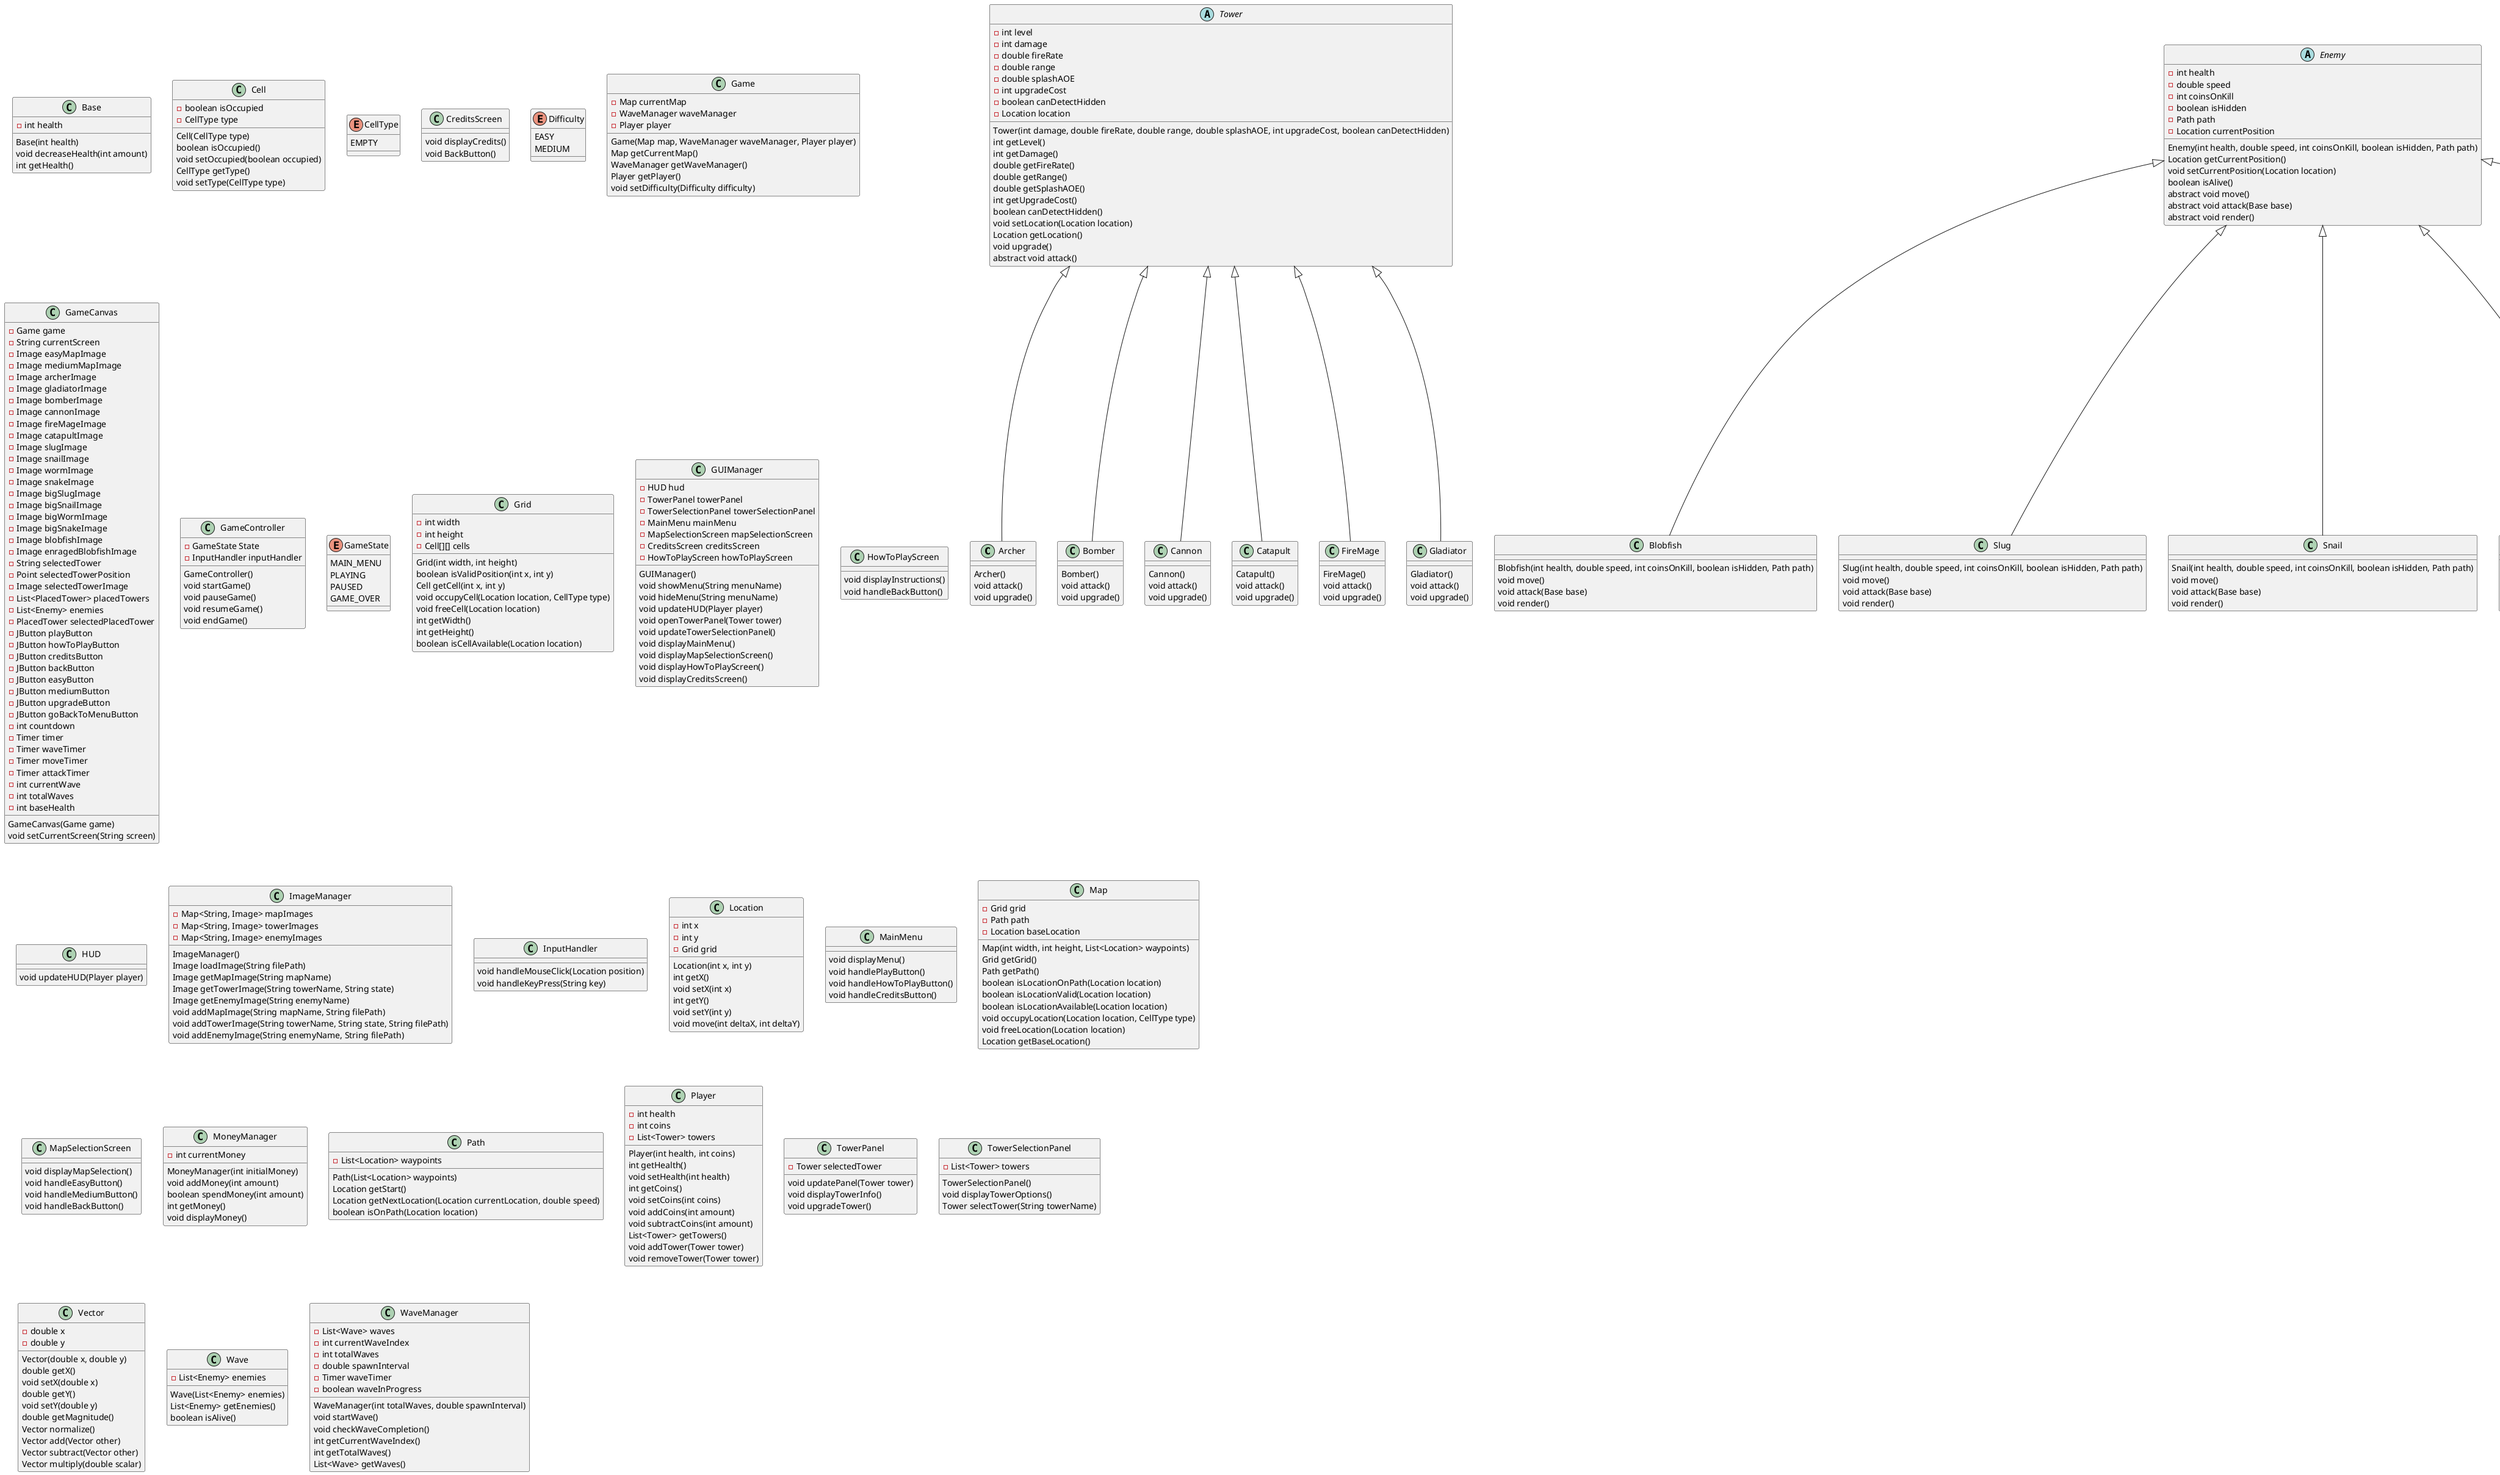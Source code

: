 @startuml
class Archer extends Tower {
    Archer()
    void attack()
    void upgrade()
}

class Base {
    - int health
    Base(int health)
    void decreaseHealth(int amount)
    int getHealth()
}

class Blobfish extends Enemy {
    Blobfish(int health, double speed, int coinsOnKill, boolean isHidden, Path path)
    void move()
    void attack(Base base)
    void render()
}

class Bomber extends Tower {
    Bomber()
    void attack()
    void upgrade()
}

class Cannon extends Tower {
    Cannon()
    void attack()
    void upgrade()
}

class Catapult extends Tower {
    Catapult()
    void attack()
    void upgrade()
}

class Cell {
    - boolean isOccupied
    - CellType type
    Cell(CellType type)
    boolean isOccupied()
    void setOccupied(boolean occupied)
    CellType getType()
    void setType(CellType type)
}

enum CellType {
    EMPTY
}

class CreditsScreen {
    void displayCredits()
    void BackButton()
}

enum Difficulty {
    EASY
    MEDIUM
}

abstract class Enemy {
    - int health
    - double speed
    - int coinsOnKill
    - boolean isHidden
    - Path path
    - Location currentPosition
    Enemy(int health, double speed, int coinsOnKill, boolean isHidden, Path path)
    Location getCurrentPosition()
    void setCurrentPosition(Location location)
    boolean isAlive()
    abstract void move()
    abstract void attack(Base base)
    abstract void render()
}

class FireMage extends Tower {
    FireMage()
    void attack()
    void upgrade()
}

class Game {
    - Map currentMap
    - WaveManager waveManager
    - Player player
    Game(Map map, WaveManager waveManager, Player player)
    Map getCurrentMap()
    WaveManager getWaveManager()
    Player getPlayer()
    void setDifficulty(Difficulty difficulty)
}

class GameCanvas {
    - Game game
    - String currentScreen
    - Image easyMapImage
    - Image mediumMapImage
    - Image archerImage
    - Image gladiatorImage
    - Image bomberImage
    - Image cannonImage
    - Image fireMageImage
    - Image catapultImage
    - Image slugImage
    - Image snailImage
    - Image wormImage
    - Image snakeImage
    - Image bigSlugImage
    - Image bigSnailImage
    - Image bigWormImage
    - Image bigSnakeImage
    - Image blobfishImage
    - Image enragedBlobfishImage
    - String selectedTower
    - Point selectedTowerPosition
    - Image selectedTowerImage
    - List<PlacedTower> placedTowers
    - List<Enemy> enemies
    - PlacedTower selectedPlacedTower
    - JButton playButton
    - JButton howToPlayButton
    - JButton creditsButton
    - JButton backButton
    - JButton easyButton
    - JButton mediumButton
    - JButton upgradeButton
    - JButton goBackToMenuButton
    - int countdown
    - Timer timer
    - Timer waveTimer
    - Timer moveTimer
    - Timer attackTimer
    - int currentWave
    - int totalWaves
    - int baseHealth
    GameCanvas(Game game)
    void setCurrentScreen(String screen)
}

class GameController {
    - GameState State
    - InputHandler inputHandler
    GameController()
    void startGame()
    void pauseGame()
    void resumeGame()
    void endGame()
}

enum GameState {
    MAIN_MENU
    PLAYING
    PAUSED
    GAME_OVER
}

class Gladiator extends Tower {
    Gladiator()
    void attack()
    void upgrade()
}

class Grid {
    - int width
    - int height
    - Cell[][] cells
    Grid(int width, int height)
    boolean isValidPosition(int x, int y)
    Cell getCell(int x, int y)
    void occupyCell(Location location, CellType type)
    void freeCell(Location location)
    int getWidth()
    int getHeight()
    boolean isCellAvailable(Location location)
}

class GUIManager {
    - HUD hud
    - TowerPanel towerPanel
    - TowerSelectionPanel towerSelectionPanel
    - MainMenu mainMenu
    - MapSelectionScreen mapSelectionScreen
    - CreditsScreen creditsScreen
    - HowToPlayScreen howToPlayScreen
    GUIManager()
    void showMenu(String menuName)
    void hideMenu(String menuName)
    void updateHUD(Player player)
    void openTowerPanel(Tower tower)
    void updateTowerSelectionPanel()
    void displayMainMenu()
    void displayMapSelectionScreen()
    void displayHowToPlayScreen()
    void displayCreditsScreen()
}

class HowToPlayScreen {
    void displayInstructions()
    void handleBackButton()
}

class HUD {
    void updateHUD(Player player)
}

class ImageManager {
    - Map<String, Image> mapImages
    - Map<String, Image> towerImages
    - Map<String, Image> enemyImages
    ImageManager()
    Image loadImage(String filePath)
    Image getMapImage(String mapName)
    Image getTowerImage(String towerName, String state)
    Image getEnemyImage(String enemyName)
    void addMapImage(String mapName, String filePath)
    void addTowerImage(String towerName, String state, String filePath)
    void addEnemyImage(String enemyName, String filePath)
}

class InputHandler {
    void handleMouseClick(Location position)
    void handleKeyPress(String key)
}

class Location {
    - int x
    - int y
    - Grid grid
    Location(int x, int y)
    int getX()
    void setX(int x)
    int getY()
    void setY(int y)
    void move(int deltaX, int deltaY)
}

class MainMenu {
    void displayMenu()
    void handlePlayButton()
    void handleHowToPlayButton()
    void handleCreditsButton()
}

class Map {
    - Grid grid
    - Path path
    - Location baseLocation
    Map(int width, int height, List<Location> waypoints)
    Grid getGrid()
    Path getPath()
    boolean isLocationOnPath(Location location)
    boolean isLocationValid(Location location)
    boolean isLocationAvailable(Location location)
    void occupyLocation(Location location, CellType type)
    void freeLocation(Location location)
    Location getBaseLocation()
}

class MapSelectionScreen {
    void displayMapSelection()
    void handleEasyButton()
    void handleMediumButton()
    void handleBackButton()
}

class MoneyManager {
    - int currentMoney
    MoneyManager(int initialMoney)
    void addMoney(int amount)
    boolean spendMoney(int amount)
    int getMoney()
    void displayMoney()
}

class Path {
    - List<Location> waypoints
    Path(List<Location> waypoints)
    Location getStart()
    Location getNextLocation(Location currentLocation, double speed)
    boolean isOnPath(Location location)
}

class Player {
    - int health
    - int coins
    - List<Tower> towers
    Player(int health, int coins)
    int getHealth()
    void setHealth(int health)
    int getCoins()
    void setCoins(int coins)
    void addCoins(int amount)
    void subtractCoins(int amount)
    List<Tower> getTowers()
    void addTower(Tower tower)
    void removeTower(Tower tower)
}

class Slug extends Enemy {
    Slug(int health, double speed, int coinsOnKill, boolean isHidden, Path path)
    void move()
    void attack(Base base)
    void render()
}

class Snail extends Enemy {
    Snail(int health, double speed, int coinsOnKill, boolean isHidden, Path path)
    void move()
    void attack(Base base)
    void render()
}

class Snake extends Enemy {
    Snake(int health, double speed, int coinsOnKill, boolean isHidden, Path path)
    void move()
    void attack(Base base)
    void render()
}

abstract class Tower {
    - int level
    - int damage
    - double fireRate
    - double range
    - double splashAOE
    - int upgradeCost
    - boolean canDetectHidden
    - Location location
    Tower(int damage, double fireRate, double range, double splashAOE, int upgradeCost, boolean canDetectHidden)
    int getLevel()
    int getDamage()
    double getFireRate()
    double getRange()
    double getSplashAOE()
    int getUpgradeCost()
    boolean canDetectHidden()
    void setLocation(Location location)
    Location getLocation()
    void upgrade()
    abstract void attack()
}

class TowerPanel {
    - Tower selectedTower
    void updatePanel(Tower tower)
    void displayTowerInfo()
    void upgradeTower()
}

class TowerSelectionPanel {
    - List<Tower> towers
    TowerSelectionPanel()
    void displayTowerOptions()
    Tower selectTower(String towerName)
}

class Vector {
    - double x
    - double y
    Vector(double x, double y)
    double getX()
    void setX(double x)
    double getY()
    void setY(double y)
    double getMagnitude()
    Vector normalize()
    Vector add(Vector other)
    Vector subtract(Vector other)
    Vector multiply(double scalar)
}

class Wave {
    - List<Enemy> enemies
    Wave(List<Enemy> enemies)
    List<Enemy> getEnemies()
    boolean isAlive()
}

class WaveManager {
    - List<Wave> waves
    - int currentWaveIndex
    - int totalWaves
    - double spawnInterval
    - Timer waveTimer
    - boolean waveInProgress
    WaveManager(int totalWaves, double spawnInterval)
    void startWave()
    void checkWaveCompletion()
    int getCurrentWaveIndex()
    int getTotalWaves()
    List<Wave> getWaves()
}

class Worm extends Enemy {
    Worm(int health, double speed, int coinsOnKill, boolean isHidden, Path path)
    void move()
    void attack(Base base)
    void render()
}
@enduml


